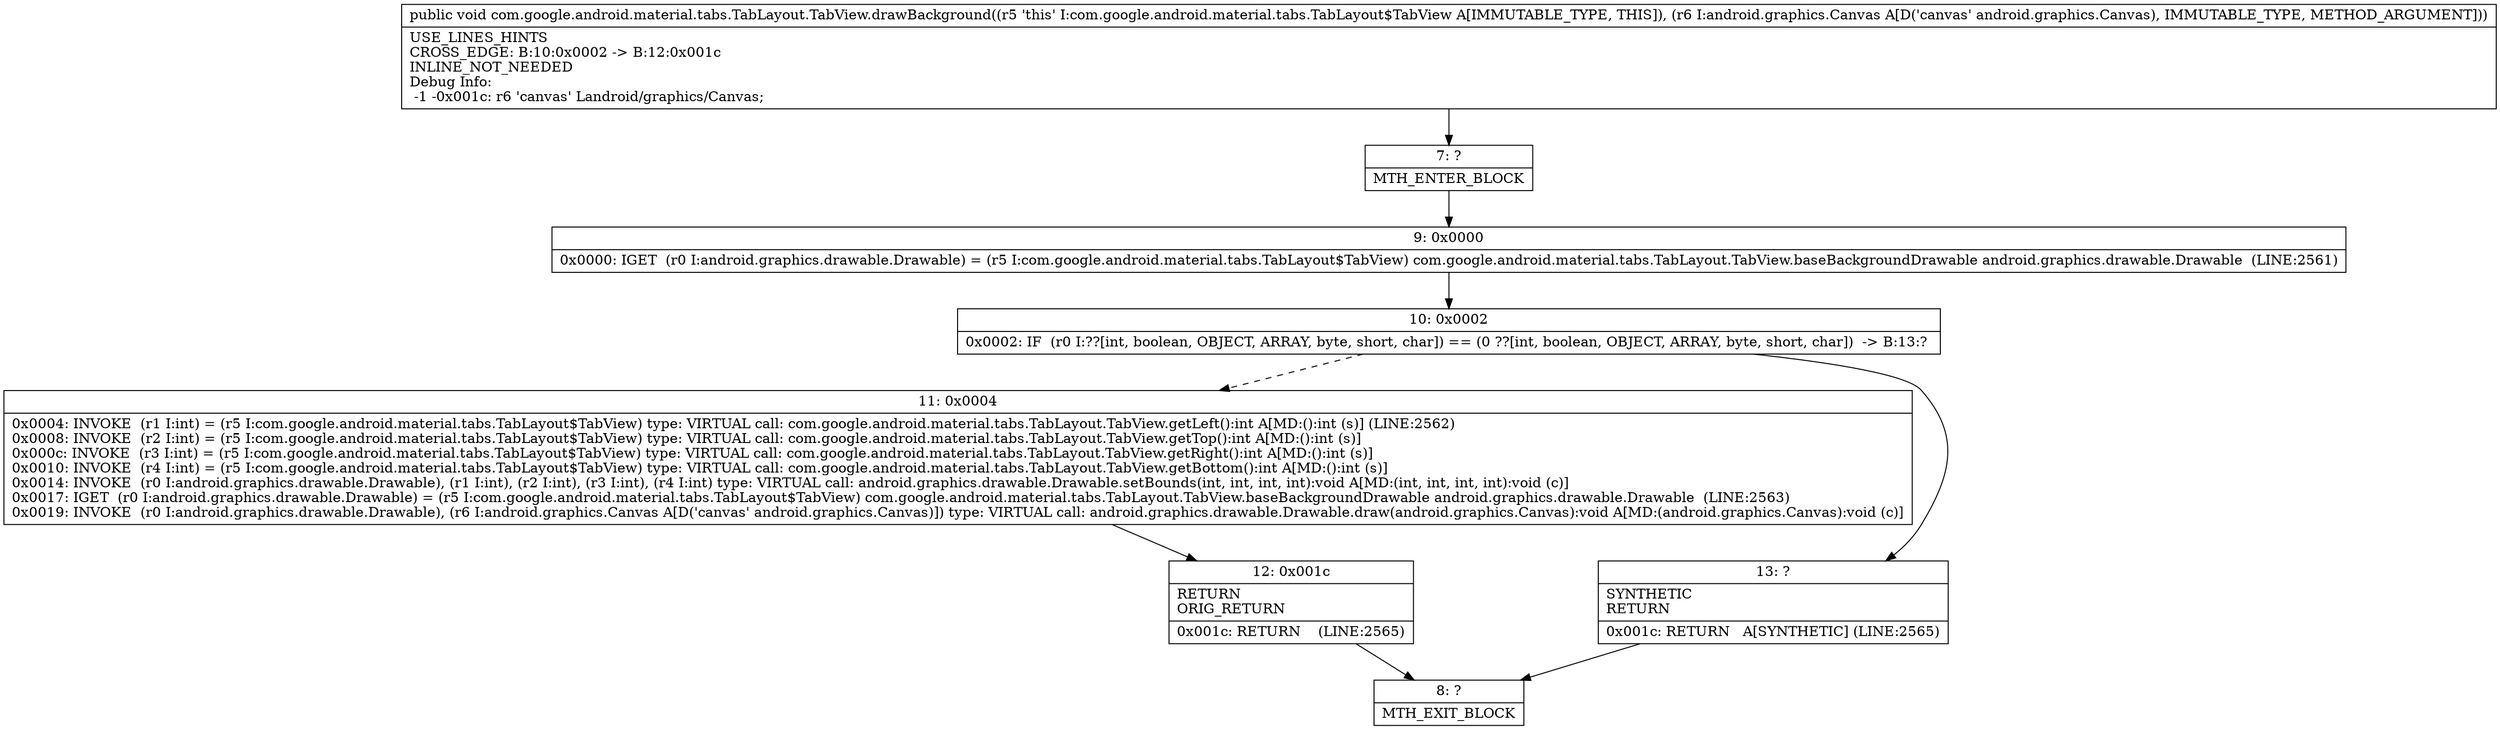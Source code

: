 digraph "CFG forcom.google.android.material.tabs.TabLayout.TabView.drawBackground(Landroid\/graphics\/Canvas;)V" {
Node_7 [shape=record,label="{7\:\ ?|MTH_ENTER_BLOCK\l}"];
Node_9 [shape=record,label="{9\:\ 0x0000|0x0000: IGET  (r0 I:android.graphics.drawable.Drawable) = (r5 I:com.google.android.material.tabs.TabLayout$TabView) com.google.android.material.tabs.TabLayout.TabView.baseBackgroundDrawable android.graphics.drawable.Drawable  (LINE:2561)\l}"];
Node_10 [shape=record,label="{10\:\ 0x0002|0x0002: IF  (r0 I:??[int, boolean, OBJECT, ARRAY, byte, short, char]) == (0 ??[int, boolean, OBJECT, ARRAY, byte, short, char])  \-\> B:13:? \l}"];
Node_11 [shape=record,label="{11\:\ 0x0004|0x0004: INVOKE  (r1 I:int) = (r5 I:com.google.android.material.tabs.TabLayout$TabView) type: VIRTUAL call: com.google.android.material.tabs.TabLayout.TabView.getLeft():int A[MD:():int (s)] (LINE:2562)\l0x0008: INVOKE  (r2 I:int) = (r5 I:com.google.android.material.tabs.TabLayout$TabView) type: VIRTUAL call: com.google.android.material.tabs.TabLayout.TabView.getTop():int A[MD:():int (s)]\l0x000c: INVOKE  (r3 I:int) = (r5 I:com.google.android.material.tabs.TabLayout$TabView) type: VIRTUAL call: com.google.android.material.tabs.TabLayout.TabView.getRight():int A[MD:():int (s)]\l0x0010: INVOKE  (r4 I:int) = (r5 I:com.google.android.material.tabs.TabLayout$TabView) type: VIRTUAL call: com.google.android.material.tabs.TabLayout.TabView.getBottom():int A[MD:():int (s)]\l0x0014: INVOKE  (r0 I:android.graphics.drawable.Drawable), (r1 I:int), (r2 I:int), (r3 I:int), (r4 I:int) type: VIRTUAL call: android.graphics.drawable.Drawable.setBounds(int, int, int, int):void A[MD:(int, int, int, int):void (c)]\l0x0017: IGET  (r0 I:android.graphics.drawable.Drawable) = (r5 I:com.google.android.material.tabs.TabLayout$TabView) com.google.android.material.tabs.TabLayout.TabView.baseBackgroundDrawable android.graphics.drawable.Drawable  (LINE:2563)\l0x0019: INVOKE  (r0 I:android.graphics.drawable.Drawable), (r6 I:android.graphics.Canvas A[D('canvas' android.graphics.Canvas)]) type: VIRTUAL call: android.graphics.drawable.Drawable.draw(android.graphics.Canvas):void A[MD:(android.graphics.Canvas):void (c)]\l}"];
Node_12 [shape=record,label="{12\:\ 0x001c|RETURN\lORIG_RETURN\l|0x001c: RETURN    (LINE:2565)\l}"];
Node_8 [shape=record,label="{8\:\ ?|MTH_EXIT_BLOCK\l}"];
Node_13 [shape=record,label="{13\:\ ?|SYNTHETIC\lRETURN\l|0x001c: RETURN   A[SYNTHETIC] (LINE:2565)\l}"];
MethodNode[shape=record,label="{public void com.google.android.material.tabs.TabLayout.TabView.drawBackground((r5 'this' I:com.google.android.material.tabs.TabLayout$TabView A[IMMUTABLE_TYPE, THIS]), (r6 I:android.graphics.Canvas A[D('canvas' android.graphics.Canvas), IMMUTABLE_TYPE, METHOD_ARGUMENT]))  | USE_LINES_HINTS\lCROSS_EDGE: B:10:0x0002 \-\> B:12:0x001c\lINLINE_NOT_NEEDED\lDebug Info:\l  \-1 \-0x001c: r6 'canvas' Landroid\/graphics\/Canvas;\l}"];
MethodNode -> Node_7;Node_7 -> Node_9;
Node_9 -> Node_10;
Node_10 -> Node_11[style=dashed];
Node_10 -> Node_13;
Node_11 -> Node_12;
Node_12 -> Node_8;
Node_13 -> Node_8;
}

